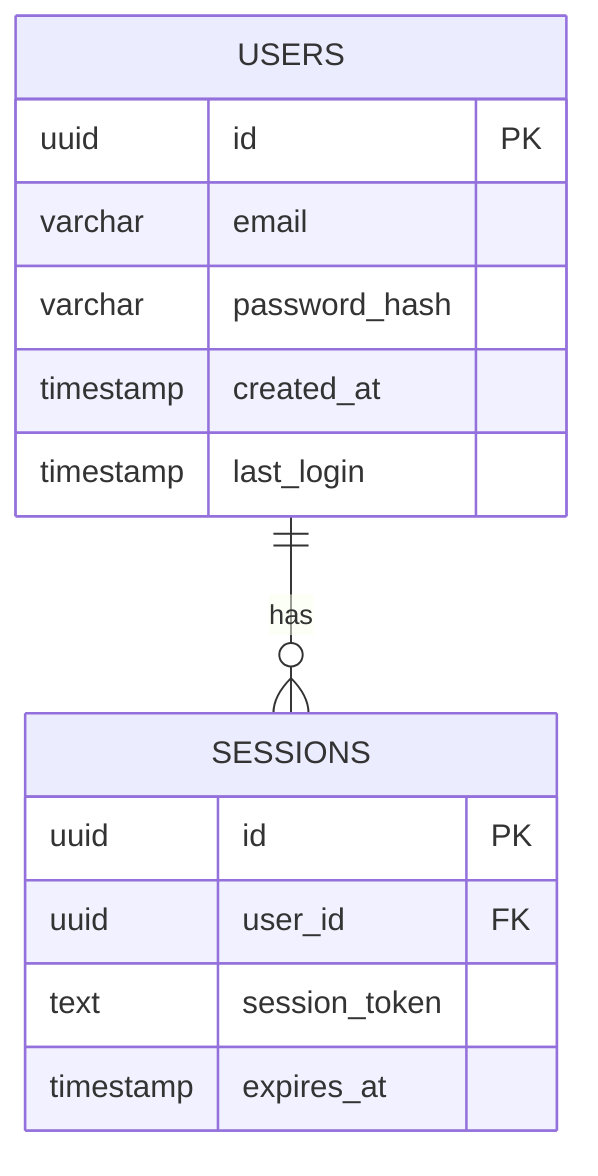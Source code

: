 erDiagram
    USERS {
        uuid id PK
        varchar email
        varchar password_hash
        timestamp created_at
        timestamp last_login
    }

    SESSIONS {
        uuid id PK
        uuid user_id FK
        text session_token
        timestamp expires_at
    }

    USERS ||--o{ SESSIONS : has